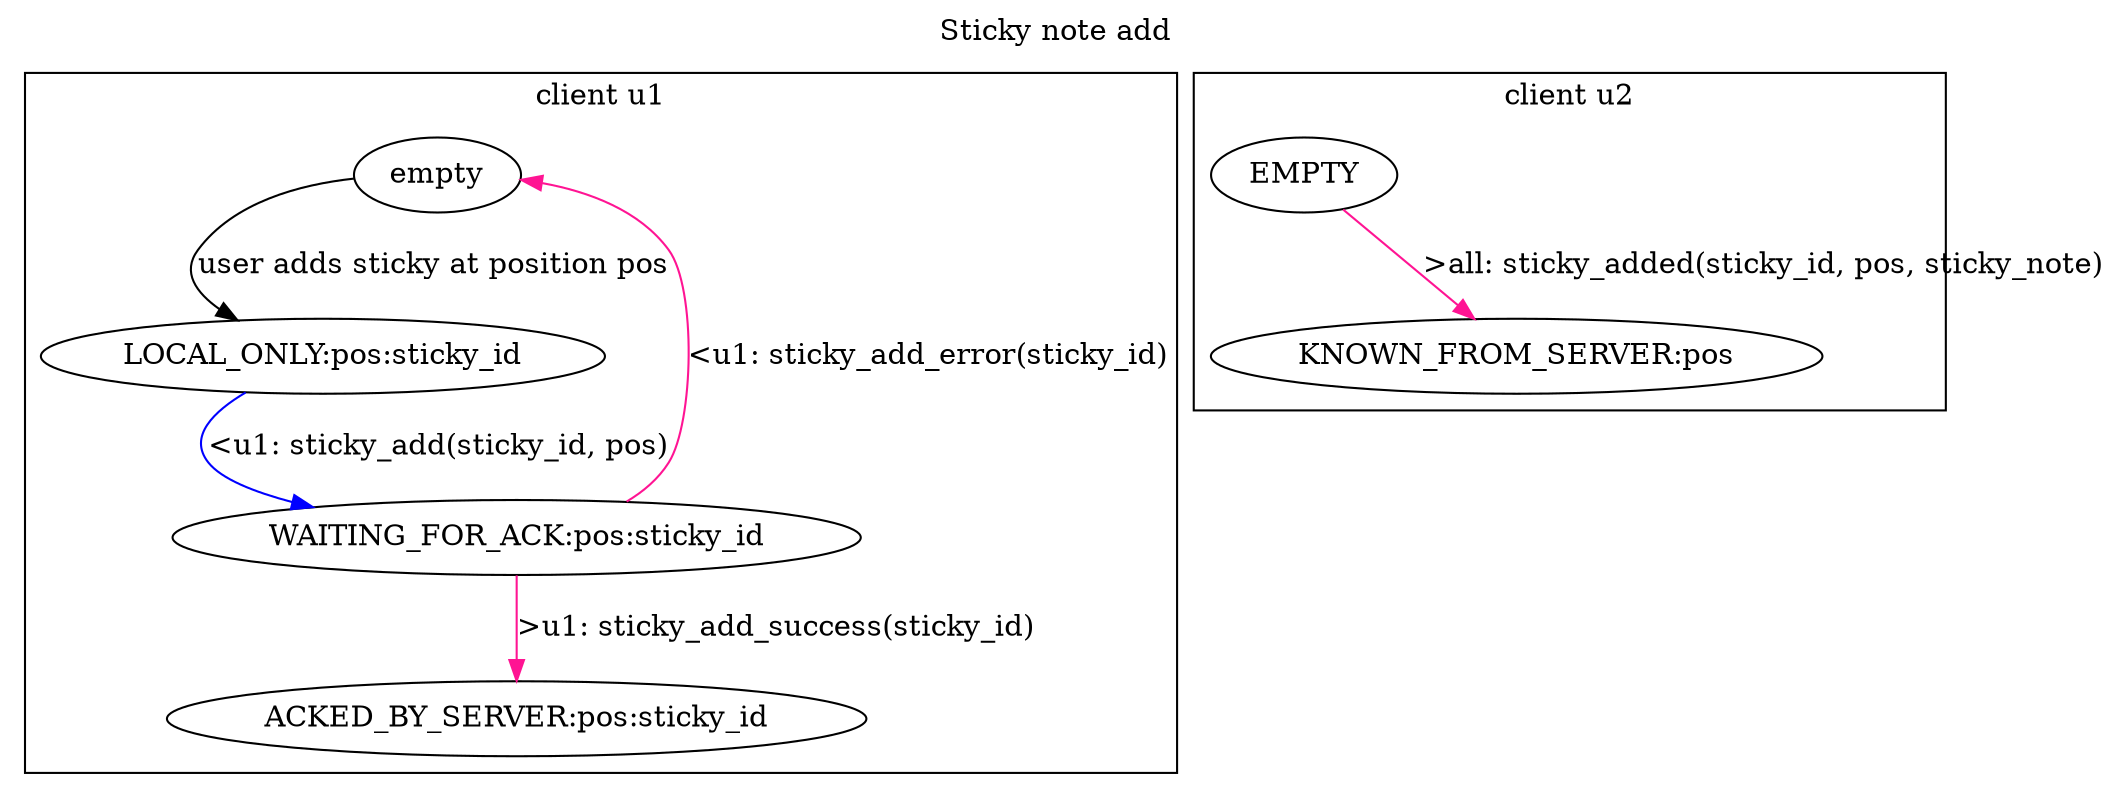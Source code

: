 # deeppink = message from server
# blue = message to server

Digraph G {
  labelloc = "t";
  label = "Sticky note add";

  subgraph cluster_u1 {
    label = "client u1"

    empty
    -> "LOCAL_ONLY:pos:sticky_id"
    [label = "user adds sticky at position pos"]

    "LOCAL_ONLY:pos:sticky_id"
    -> "WAITING_FOR_ACK:pos:sticky_id"
    [label = "<u1: sticky_add(sticky_id, pos)" color = blue]

    "WAITING_FOR_ACK:pos:sticky_id"
    -> "ACKED_BY_SERVER:pos:sticky_id"
    [label = ">u1: sticky_add_success(sticky_id)" color = deeppink]

    // Error cases

    "WAITING_FOR_ACK:pos:sticky_id"
    -> empty
    [label = "<u1: sticky_add_error(sticky_id)" color = deeppink]
  }

  subgraph cluster_u2 {
    label = "client u2"

    EMPTY
    -> "KNOWN_FROM_SERVER:pos"
    [label = ">all: sticky_added(sticky_id, pos, sticky_note)" color = deeppink]
  }
}
